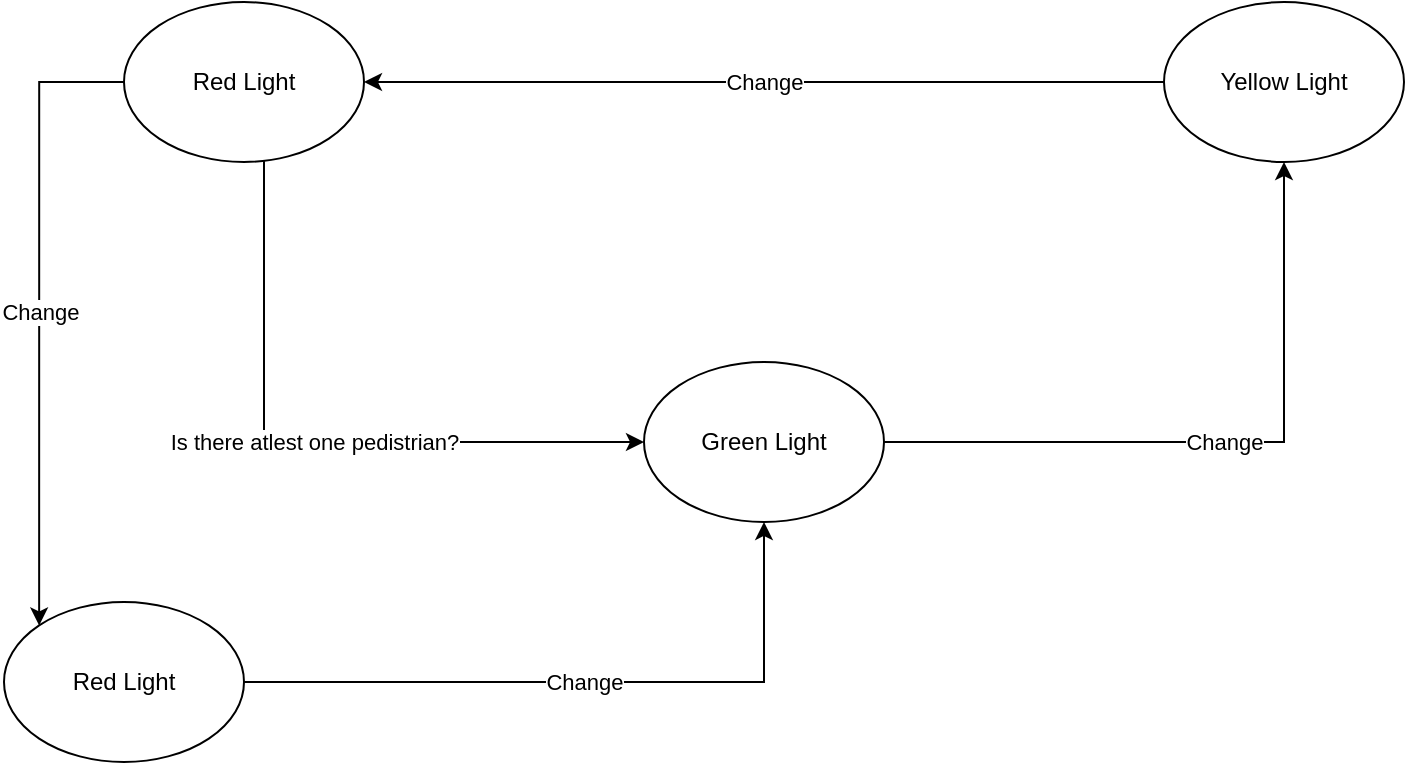 <mxfile version="21.7.5" type="device">
  <diagram name="Page-1" id="58cdce13-f638-feb5-8d6f-7d28b1aa9fa0">
    <mxGraphModel dx="1501" dy="721" grid="1" gridSize="10" guides="1" tooltips="1" connect="1" arrows="1" fold="1" page="1" pageScale="1" pageWidth="1100" pageHeight="850" background="none" math="0" shadow="0">
      <root>
        <mxCell id="0" />
        <mxCell id="1" parent="0" />
        <mxCell id="3gXu2X2hrrk8wcLoaLTw-9" value="Change" style="edgeStyle=orthogonalEdgeStyle;rounded=0;orthogonalLoop=1;jettySize=auto;html=1;entryX=0;entryY=0;entryDx=0;entryDy=0;" edge="1" parent="1" source="3gXu2X2hrrk8wcLoaLTw-1" target="3gXu2X2hrrk8wcLoaLTw-10">
          <mxGeometry relative="1" as="geometry">
            <Array as="points">
              <mxPoint x="188" y="160" />
            </Array>
          </mxGeometry>
        </mxCell>
        <mxCell id="3gXu2X2hrrk8wcLoaLTw-11" value="Is there atlest one pedistrian?" style="edgeStyle=orthogonalEdgeStyle;rounded=0;orthogonalLoop=1;jettySize=auto;html=1;entryX=0;entryY=0.5;entryDx=0;entryDy=0;" edge="1" parent="1" source="3gXu2X2hrrk8wcLoaLTw-1" target="3gXu2X2hrrk8wcLoaLTw-3">
          <mxGeometry relative="1" as="geometry">
            <Array as="points">
              <mxPoint x="300" y="340" />
            </Array>
          </mxGeometry>
        </mxCell>
        <mxCell id="3gXu2X2hrrk8wcLoaLTw-1" value="Red Light" style="ellipse;whiteSpace=wrap;html=1;" vertex="1" parent="1">
          <mxGeometry x="230" y="120" width="120" height="80" as="geometry" />
        </mxCell>
        <mxCell id="3gXu2X2hrrk8wcLoaLTw-8" value="Change" style="edgeStyle=orthogonalEdgeStyle;rounded=0;orthogonalLoop=1;jettySize=auto;html=1;entryX=1;entryY=0.5;entryDx=0;entryDy=0;" edge="1" parent="1" source="3gXu2X2hrrk8wcLoaLTw-2" target="3gXu2X2hrrk8wcLoaLTw-1">
          <mxGeometry relative="1" as="geometry" />
        </mxCell>
        <mxCell id="3gXu2X2hrrk8wcLoaLTw-2" value="Yellow Light" style="ellipse;whiteSpace=wrap;html=1;" vertex="1" parent="1">
          <mxGeometry x="750" y="120" width="120" height="80" as="geometry" />
        </mxCell>
        <mxCell id="3gXu2X2hrrk8wcLoaLTw-7" value="Change" style="edgeStyle=orthogonalEdgeStyle;rounded=0;orthogonalLoop=1;jettySize=auto;html=1;entryX=0.5;entryY=1;entryDx=0;entryDy=0;" edge="1" parent="1" source="3gXu2X2hrrk8wcLoaLTw-3" target="3gXu2X2hrrk8wcLoaLTw-2">
          <mxGeometry relative="1" as="geometry" />
        </mxCell>
        <mxCell id="3gXu2X2hrrk8wcLoaLTw-3" value="Green Light" style="ellipse;whiteSpace=wrap;html=1;" vertex="1" parent="1">
          <mxGeometry x="490" y="300" width="120" height="80" as="geometry" />
        </mxCell>
        <mxCell id="3gXu2X2hrrk8wcLoaLTw-12" value="Change" style="edgeStyle=orthogonalEdgeStyle;rounded=0;orthogonalLoop=1;jettySize=auto;html=1;entryX=0.5;entryY=1;entryDx=0;entryDy=0;" edge="1" parent="1" source="3gXu2X2hrrk8wcLoaLTw-10" target="3gXu2X2hrrk8wcLoaLTw-3">
          <mxGeometry relative="1" as="geometry" />
        </mxCell>
        <mxCell id="3gXu2X2hrrk8wcLoaLTw-10" value="Red Light" style="ellipse;whiteSpace=wrap;html=1;" vertex="1" parent="1">
          <mxGeometry x="170" y="420" width="120" height="80" as="geometry" />
        </mxCell>
      </root>
    </mxGraphModel>
  </diagram>
</mxfile>

